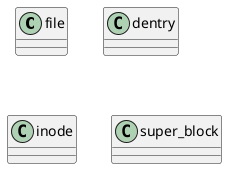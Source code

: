 @startuml
'https://plantuml.com/class-diagram

class file {
}

class dentry {
}

class inode {
}

class super_block {
}


@enduml
